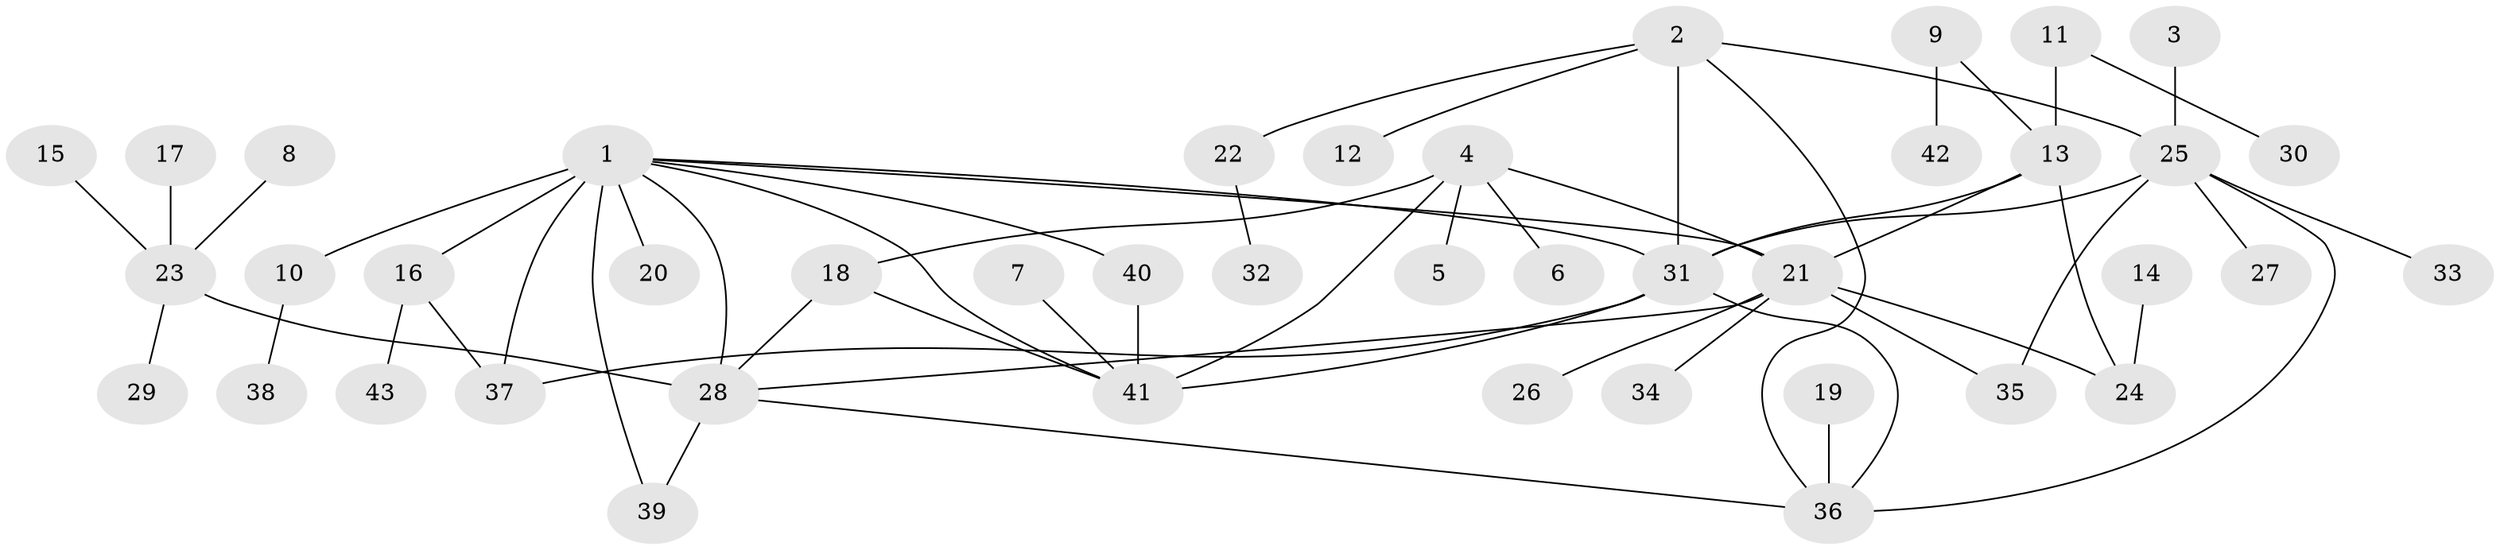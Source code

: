 // original degree distribution, {5: 0.047058823529411764, 6: 0.047058823529411764, 4: 0.058823529411764705, 9: 0.03529411764705882, 8: 0.023529411764705882, 7: 0.023529411764705882, 11: 0.011764705882352941, 2: 0.18823529411764706, 1: 0.5294117647058824, 3: 0.03529411764705882}
// Generated by graph-tools (version 1.1) at 2025/02/03/09/25 03:02:53]
// undirected, 43 vertices, 58 edges
graph export_dot {
graph [start="1"]
  node [color=gray90,style=filled];
  1;
  2;
  3;
  4;
  5;
  6;
  7;
  8;
  9;
  10;
  11;
  12;
  13;
  14;
  15;
  16;
  17;
  18;
  19;
  20;
  21;
  22;
  23;
  24;
  25;
  26;
  27;
  28;
  29;
  30;
  31;
  32;
  33;
  34;
  35;
  36;
  37;
  38;
  39;
  40;
  41;
  42;
  43;
  1 -- 10 [weight=1.0];
  1 -- 16 [weight=2.0];
  1 -- 20 [weight=1.0];
  1 -- 21 [weight=1.0];
  1 -- 28 [weight=1.0];
  1 -- 31 [weight=1.0];
  1 -- 37 [weight=2.0];
  1 -- 39 [weight=1.0];
  1 -- 40 [weight=1.0];
  1 -- 41 [weight=1.0];
  2 -- 12 [weight=1.0];
  2 -- 22 [weight=1.0];
  2 -- 25 [weight=1.0];
  2 -- 31 [weight=1.0];
  2 -- 36 [weight=1.0];
  3 -- 25 [weight=1.0];
  4 -- 5 [weight=1.0];
  4 -- 6 [weight=1.0];
  4 -- 18 [weight=2.0];
  4 -- 21 [weight=1.0];
  4 -- 41 [weight=2.0];
  7 -- 41 [weight=1.0];
  8 -- 23 [weight=1.0];
  9 -- 13 [weight=1.0];
  9 -- 42 [weight=1.0];
  10 -- 38 [weight=1.0];
  11 -- 13 [weight=1.0];
  11 -- 30 [weight=1.0];
  13 -- 21 [weight=1.0];
  13 -- 24 [weight=2.0];
  13 -- 31 [weight=1.0];
  14 -- 24 [weight=1.0];
  15 -- 23 [weight=1.0];
  16 -- 37 [weight=1.0];
  16 -- 43 [weight=1.0];
  17 -- 23 [weight=1.0];
  18 -- 28 [weight=1.0];
  18 -- 41 [weight=1.0];
  19 -- 36 [weight=1.0];
  21 -- 24 [weight=2.0];
  21 -- 26 [weight=1.0];
  21 -- 28 [weight=1.0];
  21 -- 34 [weight=1.0];
  21 -- 35 [weight=1.0];
  22 -- 32 [weight=1.0];
  23 -- 28 [weight=3.0];
  23 -- 29 [weight=1.0];
  25 -- 27 [weight=1.0];
  25 -- 31 [weight=1.0];
  25 -- 33 [weight=1.0];
  25 -- 35 [weight=1.0];
  25 -- 36 [weight=1.0];
  28 -- 36 [weight=1.0];
  28 -- 39 [weight=1.0];
  31 -- 36 [weight=1.0];
  31 -- 37 [weight=1.0];
  31 -- 41 [weight=1.0];
  40 -- 41 [weight=1.0];
}
